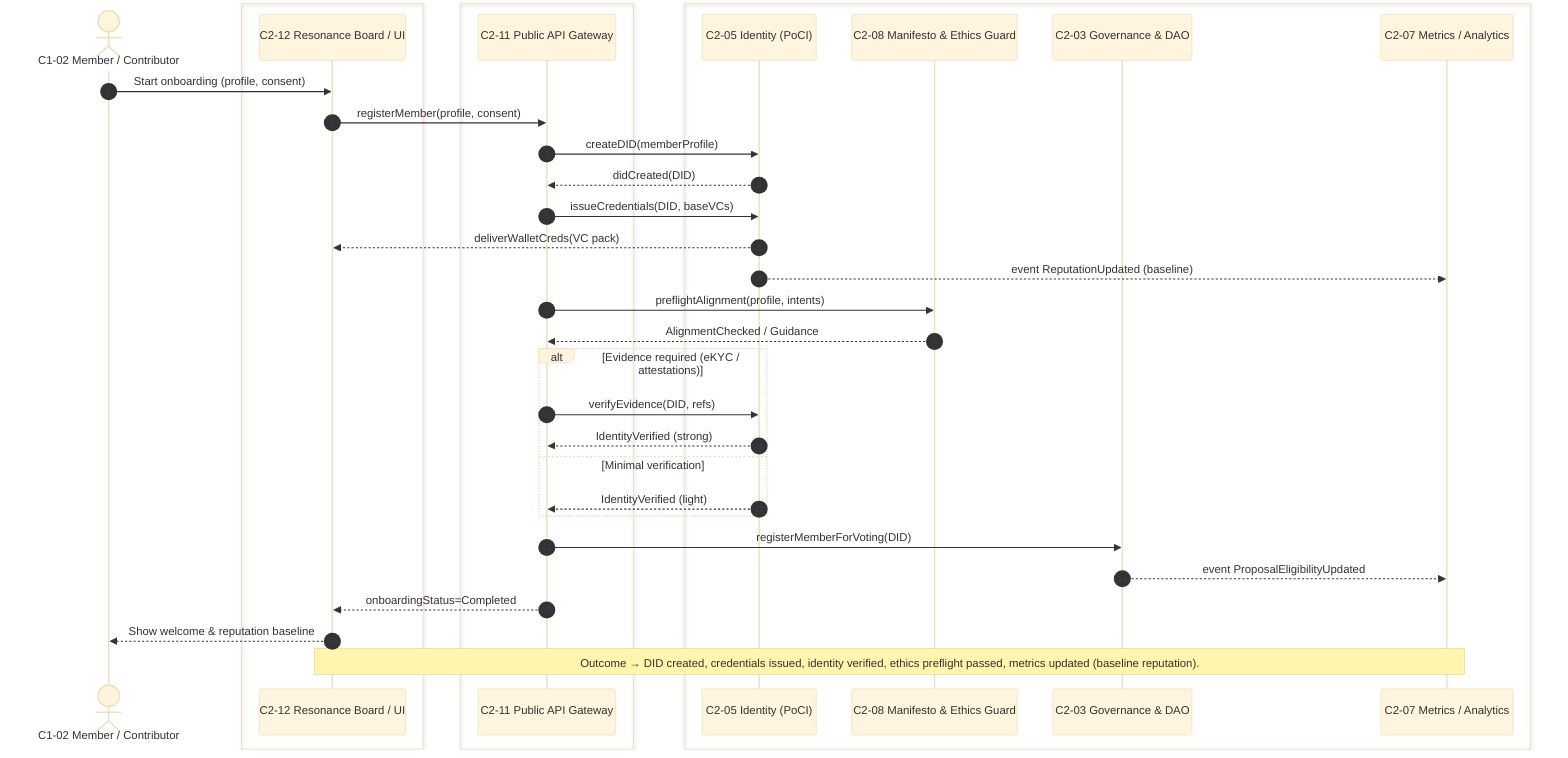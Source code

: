 %%{init: {'theme':'base','themeVariables':{ 'sequenceNumberColor':'#334155'}}}%%
sequenceDiagram
autonumber

actor M as C1-02 Member / Contributor

box #8b5cf6 UI (🟪)
  participant UI as C2-12 Resonance Board / UI
end

box #fde68a Control / API (🟨)
  participant API as C2-11 Public API Gateway
end

box #ff8b00 Core Services (🟧)
  participant ID as C2-05 Identity (PoCI)
  participant ETH as C2-08 Manifesto & Ethics Guard
  participant GOV as C2-03 Governance & DAO
  participant MET as C2-07 Metrics / Analytics
end

%% -------- Onboarding start --------
M ->> UI: Start onboarding (profile, consent)
UI ->> API: registerMember(profile, consent)

%% -------- DID creation & credentials --------
API ->> ID: createDID(memberProfile)
ID -->> API: didCreated(DID)
API ->> ID: issueCredentials(DID, baseVCs)
ID -->> UI: deliverWalletCreds(VC pack)
ID -->> MET: event ReputationUpdated (baseline)

%% -------- Ethics preflight --------
API ->> ETH: preflightAlignment(profile, intents)
ETH -->> API: AlignmentChecked / Guidance

%% -------- Identity verification (path based) --------
alt Evidence required (eKYC / attestations)
  API ->> ID: verifyEvidence(DID, refs)
  ID -->> API: IdentityVerified (strong)
else Minimal verification
  ID -->> API: IdentityVerified (light)
end

%% -------- Governance registration (optional) --------
API ->> GOV: registerMemberForVoting(DID)
GOV -->> MET: event ProposalEligibilityUpdated

%% -------- Completion --------
API -->> UI: onboardingStatus=Completed
UI -->> M: Show welcome & reputation baseline

note over UI,MET: Outcome → DID created, credentials issued, identity verified, ethics preflight passed, metrics updated (baseline reputation).